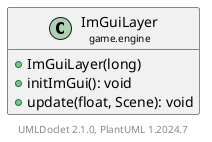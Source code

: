 @startuml
    set namespaceSeparator none
    hide empty fields
    hide empty methods

    class "<size:14>ImGuiLayer\n<size:10>game.engine" as game.engine.ImGuiLayer [[ImGuiLayer.html]] {
        +ImGuiLayer(long)
        +initImGui(): void
        +update(float, Scene): void
    }

    center footer UMLDoclet 2.1.0, PlantUML %version()
@enduml
